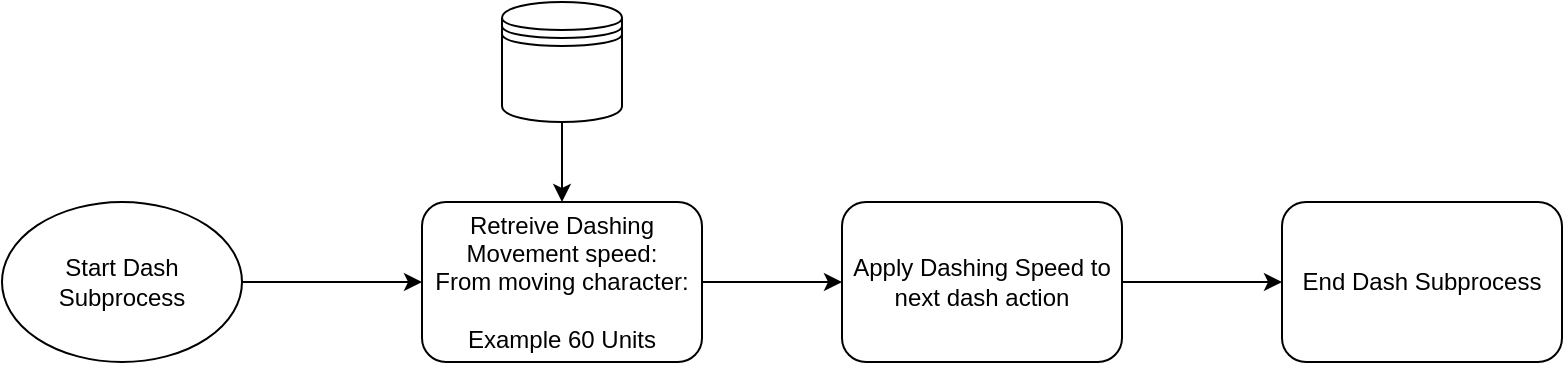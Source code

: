 <mxfile version="13.7.9" type="device"><diagram id="C5RBs43oDa-KdzZeNtuy" name="Page-1"><mxGraphModel dx="1264" dy="592" grid="1" gridSize="10" guides="1" tooltips="1" connect="1" arrows="1" fold="1" page="1" pageScale="1" pageWidth="827" pageHeight="1169" math="0" shadow="0"><root><mxCell id="WIyWlLk6GJQsqaUBKTNV-0"/><mxCell id="WIyWlLk6GJQsqaUBKTNV-1" parent="WIyWlLk6GJQsqaUBKTNV-0"/><mxCell id="YQE9fwolRA9a7sPlse_Q-6" style="edgeStyle=orthogonalEdgeStyle;rounded=0;orthogonalLoop=1;jettySize=auto;html=1;exitX=1;exitY=0.5;exitDx=0;exitDy=0;" edge="1" parent="WIyWlLk6GJQsqaUBKTNV-1" source="YQE9fwolRA9a7sPlse_Q-0" target="YQE9fwolRA9a7sPlse_Q-4"><mxGeometry relative="1" as="geometry"/></mxCell><mxCell id="YQE9fwolRA9a7sPlse_Q-0" value="Start Dash Subprocess" style="ellipse;whiteSpace=wrap;html=1;" vertex="1" parent="WIyWlLk6GJQsqaUBKTNV-1"><mxGeometry x="70" y="110" width="120" height="80" as="geometry"/></mxCell><mxCell id="YQE9fwolRA9a7sPlse_Q-1" style="edgeStyle=orthogonalEdgeStyle;rounded=0;orthogonalLoop=1;jettySize=auto;html=1;entryX=0.5;entryY=0;entryDx=0;entryDy=0;" edge="1" parent="WIyWlLk6GJQsqaUBKTNV-1" source="YQE9fwolRA9a7sPlse_Q-2" target="YQE9fwolRA9a7sPlse_Q-4"><mxGeometry relative="1" as="geometry"/></mxCell><mxCell id="YQE9fwolRA9a7sPlse_Q-2" value="" style="shape=datastore;whiteSpace=wrap;html=1;" vertex="1" parent="WIyWlLk6GJQsqaUBKTNV-1"><mxGeometry x="320" y="10" width="60" height="60" as="geometry"/></mxCell><mxCell id="YQE9fwolRA9a7sPlse_Q-3" style="edgeStyle=orthogonalEdgeStyle;rounded=0;orthogonalLoop=1;jettySize=auto;html=1;exitX=1;exitY=0.5;exitDx=0;exitDy=0;entryX=0;entryY=0.5;entryDx=0;entryDy=0;" edge="1" parent="WIyWlLk6GJQsqaUBKTNV-1" source="YQE9fwolRA9a7sPlse_Q-4" target="YQE9fwolRA9a7sPlse_Q-5"><mxGeometry relative="1" as="geometry"/></mxCell><mxCell id="YQE9fwolRA9a7sPlse_Q-4" value="Retreive Dashing Movement speed:&lt;br&gt;From moving character:&lt;br&gt;&lt;br&gt;Example 60&amp;nbsp;Units" style="rounded=1;whiteSpace=wrap;html=1;" vertex="1" parent="WIyWlLk6GJQsqaUBKTNV-1"><mxGeometry x="280" y="110" width="140" height="80" as="geometry"/></mxCell><mxCell id="YQE9fwolRA9a7sPlse_Q-7" style="edgeStyle=orthogonalEdgeStyle;rounded=0;orthogonalLoop=1;jettySize=auto;html=1;" edge="1" parent="WIyWlLk6GJQsqaUBKTNV-1" source="YQE9fwolRA9a7sPlse_Q-5" target="YQE9fwolRA9a7sPlse_Q-9"><mxGeometry relative="1" as="geometry"><mxPoint x="720" y="150" as="targetPoint"/></mxGeometry></mxCell><mxCell id="YQE9fwolRA9a7sPlse_Q-5" value="Apply Dashing Speed to next dash action" style="rounded=1;whiteSpace=wrap;html=1;" vertex="1" parent="WIyWlLk6GJQsqaUBKTNV-1"><mxGeometry x="490" y="110" width="140" height="80" as="geometry"/></mxCell><mxCell id="YQE9fwolRA9a7sPlse_Q-9" value="End Dash Subprocess" style="rounded=1;whiteSpace=wrap;html=1;" vertex="1" parent="WIyWlLk6GJQsqaUBKTNV-1"><mxGeometry x="710" y="110" width="140" height="80" as="geometry"/></mxCell></root></mxGraphModel></diagram></mxfile>
